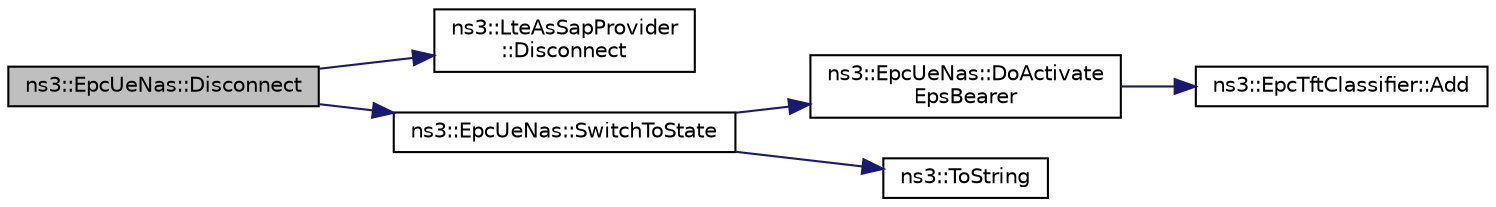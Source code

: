 digraph "ns3::EpcUeNas::Disconnect"
{
 // LATEX_PDF_SIZE
  edge [fontname="Helvetica",fontsize="10",labelfontname="Helvetica",labelfontsize="10"];
  node [fontname="Helvetica",fontsize="10",shape=record];
  rankdir="LR";
  Node1 [label="ns3::EpcUeNas::Disconnect",height=0.2,width=0.4,color="black", fillcolor="grey75", style="filled", fontcolor="black",tooltip="instruct the NAS to disconnect"];
  Node1 -> Node2 [color="midnightblue",fontsize="10",style="solid",fontname="Helvetica"];
  Node2 [label="ns3::LteAsSapProvider\l::Disconnect",height=0.2,width=0.4,color="black", fillcolor="white", style="filled",URL="$classns3_1_1_lte_as_sap_provider.html#a5da1040c26a6f65d96b6738aa8154968",tooltip="Tell the RRC entity to release the connection."];
  Node1 -> Node3 [color="midnightblue",fontsize="10",style="solid",fontname="Helvetica"];
  Node3 [label="ns3::EpcUeNas::SwitchToState",height=0.2,width=0.4,color="black", fillcolor="white", style="filled",URL="$classns3_1_1_epc_ue_nas.html#a00835b29963b7eff0c4a8f1bc82a91fe",tooltip="Switch the UE RRC to the given state."];
  Node3 -> Node4 [color="midnightblue",fontsize="10",style="solid",fontname="Helvetica"];
  Node4 [label="ns3::EpcUeNas::DoActivate\lEpsBearer",height=0.2,width=0.4,color="black", fillcolor="white", style="filled",URL="$classns3_1_1_epc_ue_nas.html#a7a2c493d367fd7d526e8a0168438116b",tooltip="Activate EPS Bearer."];
  Node4 -> Node5 [color="midnightblue",fontsize="10",style="solid",fontname="Helvetica"];
  Node5 [label="ns3::EpcTftClassifier::Add",height=0.2,width=0.4,color="black", fillcolor="white", style="filled",URL="$classns3_1_1_epc_tft_classifier.html#a4a0dd2623dd9bfbfb806183625af74bd",tooltip="add a TFT to the Classifier"];
  Node3 -> Node6 [color="midnightblue",fontsize="10",style="solid",fontname="Helvetica"];
  Node6 [label="ns3::ToString",height=0.2,width=0.4,color="black", fillcolor="white", style="filled",URL="$namespacens3.html#a3d1f7e1bec1972e2ae8d64673fcfcd9c",tooltip=" "];
}
